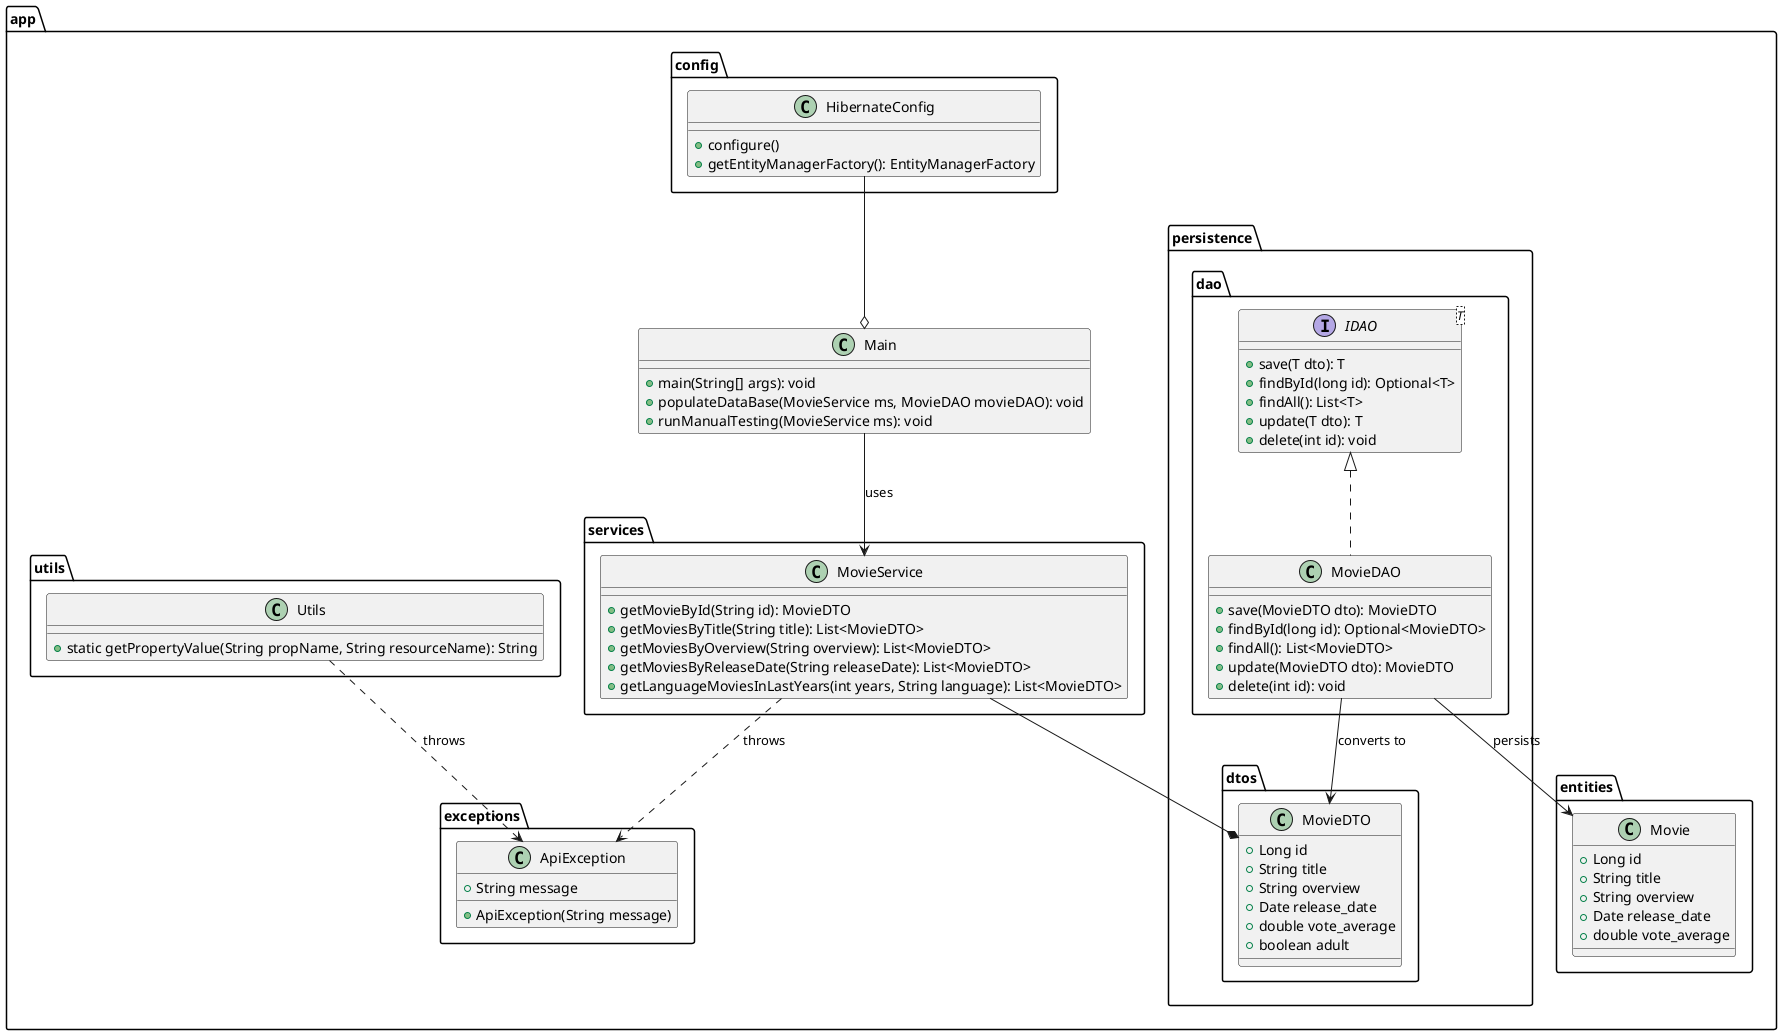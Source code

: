 @startuml

package app.config {
    class HibernateConfig {
        + configure()
        + getEntityManagerFactory(): EntityManagerFactory
    }
}

package app.entities {
    class Movie {
        + Long id
        + String title
        + String overview
        + Date release_date
        + double vote_average

    }
}

package app.exceptions {
    class ApiException {
        + String message

        + ApiException(String message)
    }
}

package app.persistence.dtos {
    class MovieDTO {
        + Long id
        + String title
        + String overview
        + Date release_date
        + double vote_average
        + boolean adult

    }
}

package app.persistence.dao {
    interface IDAO<T> {
        + save(T dto): T
        + findById(long id): Optional<T>
        + findAll(): List<T>
        + update(T dto): T
        + delete(int id): void
    }

    class MovieDAO {
        + save(MovieDTO dto): MovieDTO
        + findById(long id): Optional<MovieDTO>
        + findAll(): List<MovieDTO>
        + update(MovieDTO dto): MovieDTO
        + delete(int id): void
    }
}

package app.services {
    class MovieService {
        + getMovieById(String id): MovieDTO
        + getMoviesByTitle(String title): List<MovieDTO>
        + getMoviesByOverview(String overview): List<MovieDTO>
        + getMoviesByReleaseDate(String releaseDate): List<MovieDTO>
        + getLanguageMoviesInLastYears(int years, String language): List<MovieDTO>
    }
}

package app.utils {
    class Utils {
        + static getPropertyValue(String propName, String resourceName): String
    }
}

package app {
    class Main {
        + main(String[] args): void
        + populateDataBase(MovieService ms, MovieDAO movieDAO): void
        + runManualTesting(MovieService ms): void
    }
}

MovieService --* MovieDTO
MovieService  ..> ApiException : "throws"
Main --> MovieService : "uses"
HibernateConfig --o Main
MovieDAO --> Movie : "persists"
MovieDAO --> MovieDTO : "converts to"
Utils ..> ApiException : "throws"
IDAO <|.. MovieDAO

@enduml
